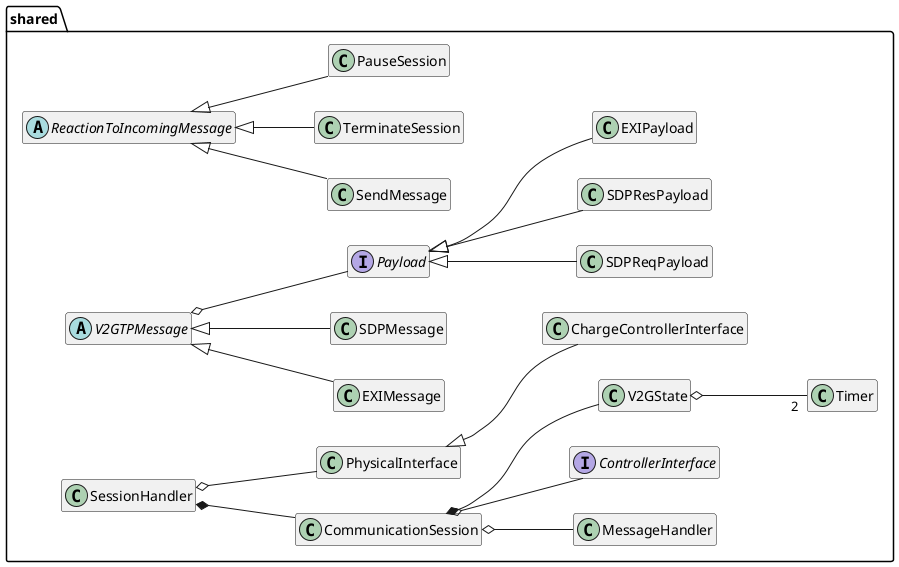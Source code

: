 @startuml shared
left to right direction
package shared {

    abstract ReactionToIncomingMessage {}
    class SendMessage {}
    class TerminateSession {}
    class PauseSession {}

    abstract V2GTPMessage{}
    class EXIMessage {}
    class SDPMessage {}

    interface Payload{}
    class SDPReqPayload {}
    class SDPResPayload {}
    class EXIPayload {}

    class MessageHandler {}

    interface ControllerInterface {}
    class Timer {}
    class CommunicationSession{}
    class V2GState {}
    class PhysicalInterface {}
    class ChargeControllerInterface {}
    PhysicalInterface <|-- ChargeControllerInterface
    class SessionHandler {}
    SessionHandler *-- CommunicationSession
    SessionHandler o-- PhysicalInterface



}
hide empty members


V2GTPMessage <|-- EXIMessage
V2GTPMessage <|-- SDPMessage
Payload <|-- EXIPayload
Payload <|-- SDPReqPayload
Payload <|-- SDPResPayload
ReactionToIncomingMessage <|-- SendMessage
ReactionToIncomingMessage <|-- TerminateSession
ReactionToIncomingMessage <|-- PauseSession
V2GTPMessage o-- Payload
V2GState o-- "2" Timer
CommunicationSession o-- ControllerInterface
CommunicationSession o-- MessageHandler
CommunicationSession *-- V2GState


@enduml
